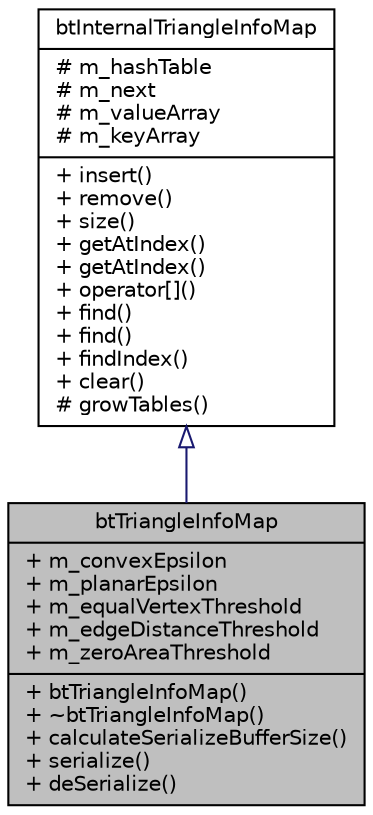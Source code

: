 digraph G
{
  edge [fontname="Helvetica",fontsize="10",labelfontname="Helvetica",labelfontsize="10"];
  node [fontname="Helvetica",fontsize="10",shape=record];
  Node1 [label="{btTriangleInfoMap\n|+ m_convexEpsilon\l+ m_planarEpsilon\l+ m_equalVertexThreshold\l+ m_edgeDistanceThreshold\l+ m_zeroAreaThreshold\l|+ btTriangleInfoMap()\l+ ~btTriangleInfoMap()\l+ calculateSerializeBufferSize()\l+ serialize()\l+ deSerialize()\l}",height=0.2,width=0.4,color="black", fillcolor="grey75", style="filled" fontcolor="black"];
  Node2 -> Node1 [dir=back,color="midnightblue",fontsize="10",style="solid",arrowtail="empty",fontname="Helvetica"];
  Node2 [label="{btInternalTriangleInfoMap\n|# m_hashTable\l# m_next\l# m_valueArray\l# m_keyArray\l|+ insert()\l+ remove()\l+ size()\l+ getAtIndex()\l+ getAtIndex()\l+ operator[]()\l+ find()\l+ find()\l+ findIndex()\l+ clear()\l# growTables()\l}",height=0.2,width=0.4,color="black", fillcolor="white", style="filled",URL="$d2/d38/classbtHashMap.html"];
}
